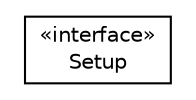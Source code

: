 #!/usr/local/bin/dot
#
# Class diagram 
# Generated by UMLGraph version R5_6-24-gf6e263 (http://www.umlgraph.org/)
#

digraph G {
	edge [fontname="Helvetica",fontsize=10,labelfontname="Helvetica",labelfontsize=10];
	node [fontname="Helvetica",fontsize=10,shape=plaintext];
	nodesep=0.25;
	ranksep=0.5;
	// org.universAAL.ucc.startup.api.Setup
	c1403880 [label=<<table title="org.universAAL.ucc.startup.api.Setup" border="0" cellborder="1" cellspacing="0" cellpadding="2" port="p" href="./Setup.html">
		<tr><td><table border="0" cellspacing="0" cellpadding="1">
<tr><td align="center" balign="center"> &#171;interface&#187; </td></tr>
<tr><td align="center" balign="center"> Setup </td></tr>
		</table></td></tr>
		</table>>, URL="./Setup.html", fontname="Helvetica", fontcolor="black", fontsize=10.0];
}

